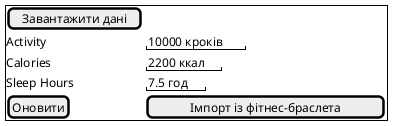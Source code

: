@startsalt
{+
  [Завантажити дані]
  Activity     | "10000 кроків"
  Calories     | "2200 ккал"
  Sleep Hours  | "7.5 год"
  [Оновити]    | [  Імпорт із фітнес-браслета  ]
}
@endsalt